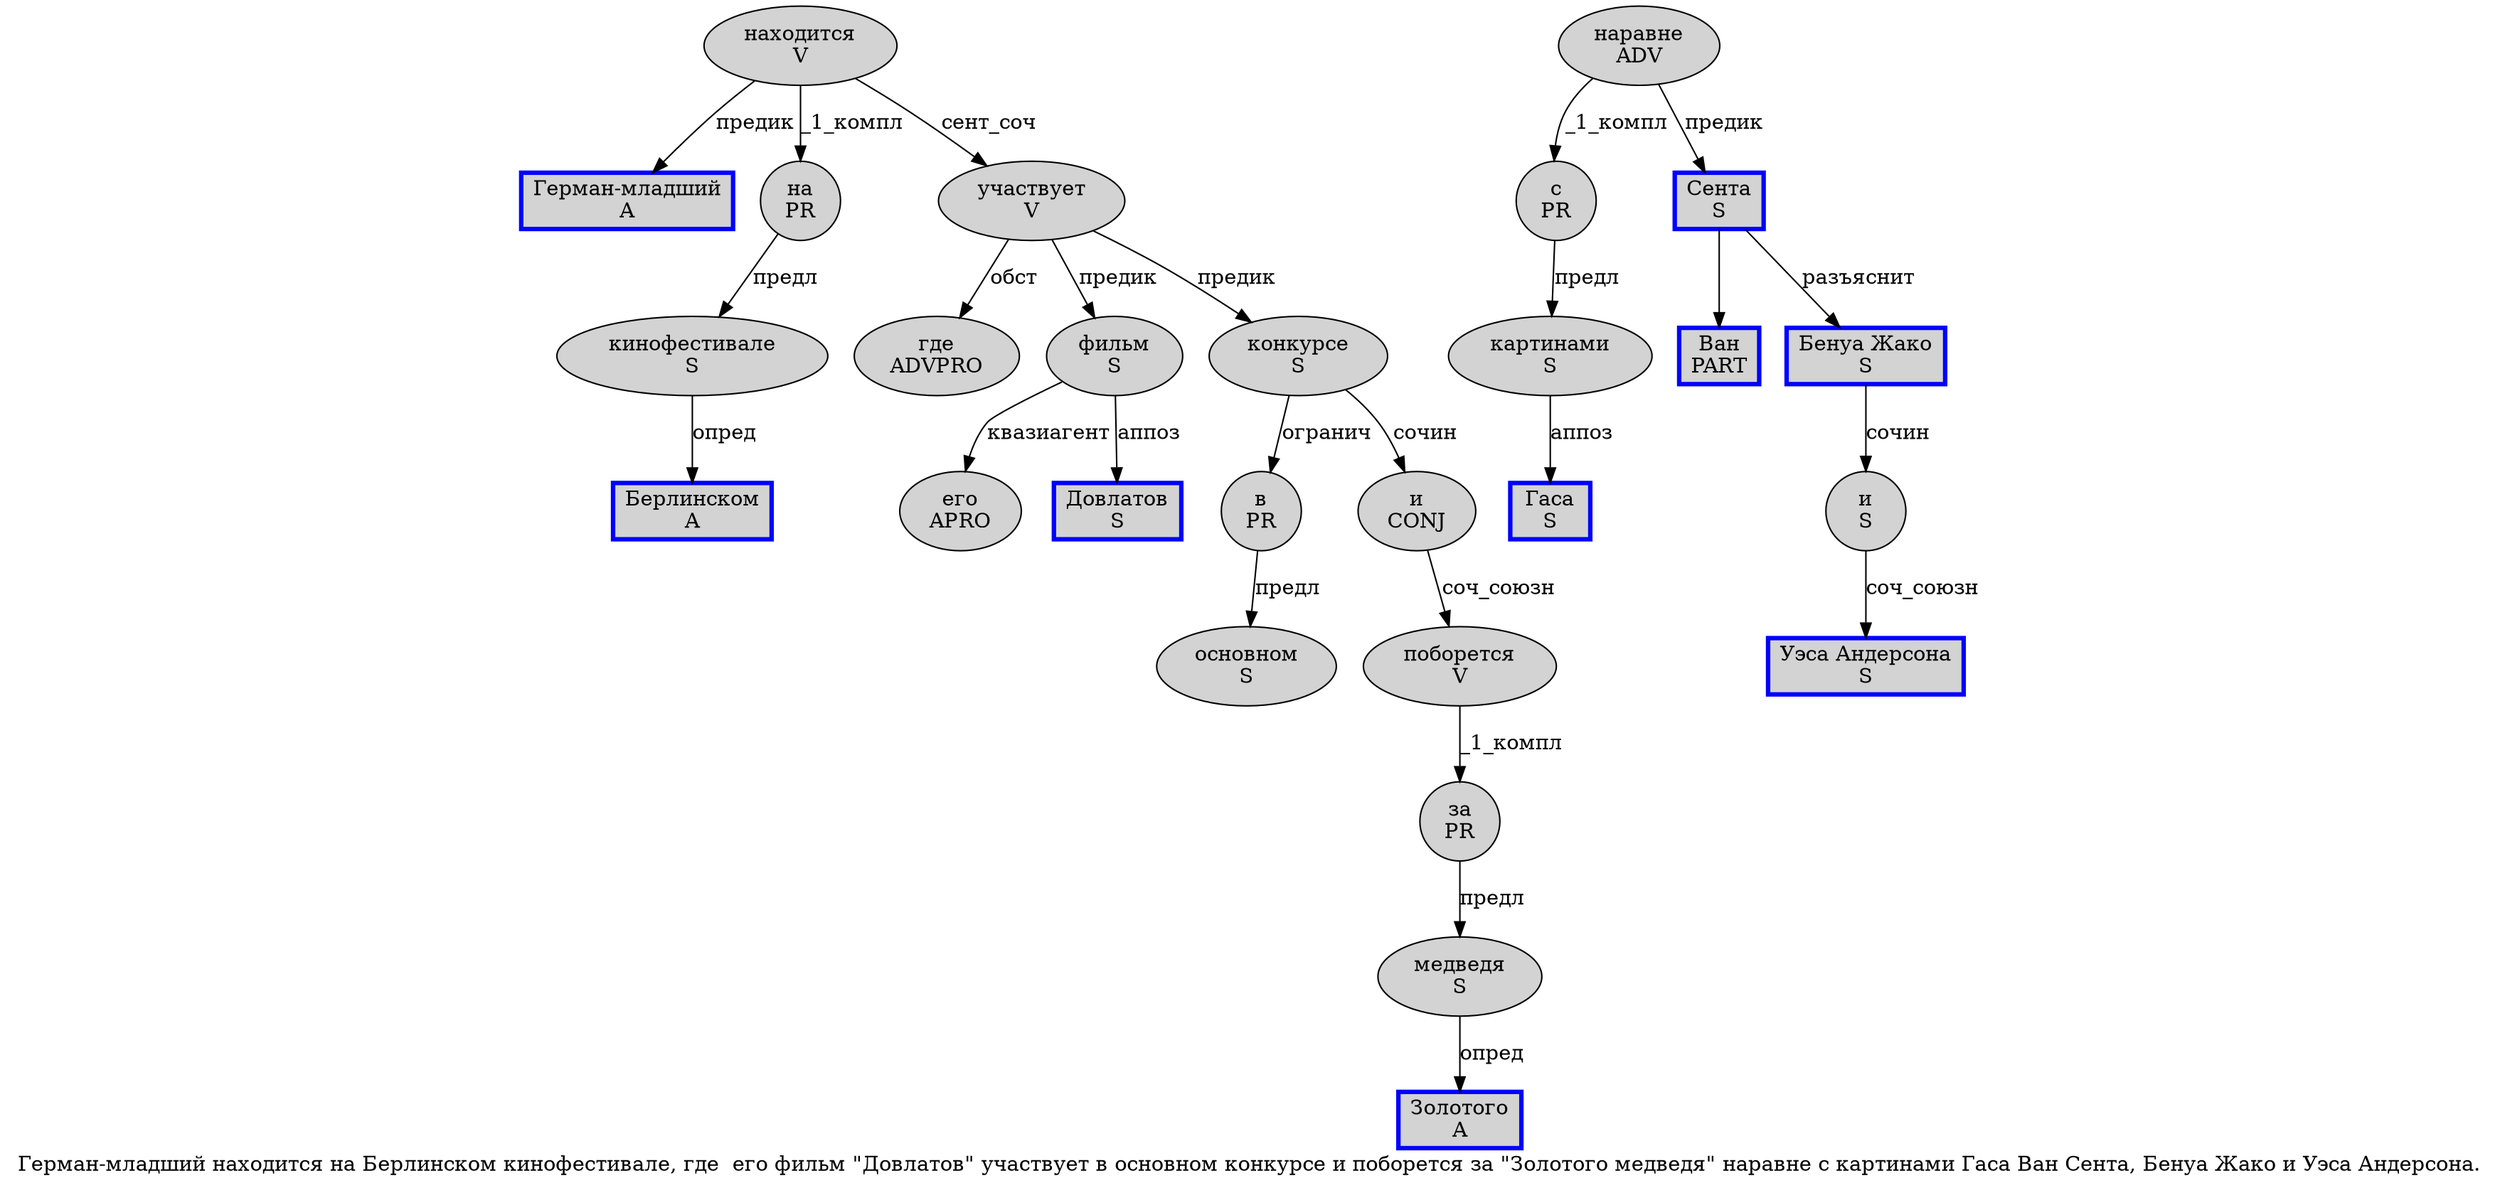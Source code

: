 digraph SENTENCE_535 {
	graph [label="Герман-младший находится на Берлинском кинофестивале, где  его фильм \"Довлатов\" участвует в основном конкурсе и поборется за \"Золотого медведя\" наравне с картинами Гаса Ван Сента, Бенуа Жако и Уэса Андерсона."]
	node [style=filled]
		0 [label="Герман-младший
A" color=blue fillcolor=lightgray penwidth=3 shape=box]
		1 [label="находится
V" color="" fillcolor=lightgray penwidth=1 shape=ellipse]
		2 [label="на
PR" color="" fillcolor=lightgray penwidth=1 shape=ellipse]
		3 [label="Берлинском
A" color=blue fillcolor=lightgray penwidth=3 shape=box]
		4 [label="кинофестивале
S" color="" fillcolor=lightgray penwidth=1 shape=ellipse]
		6 [label="где
ADVPRO" color="" fillcolor=lightgray penwidth=1 shape=ellipse]
		7 [label="его
APRO" color="" fillcolor=lightgray penwidth=1 shape=ellipse]
		8 [label="фильм
S" color="" fillcolor=lightgray penwidth=1 shape=ellipse]
		10 [label="Довлатов
S" color=blue fillcolor=lightgray penwidth=3 shape=box]
		12 [label="участвует
V" color="" fillcolor=lightgray penwidth=1 shape=ellipse]
		13 [label="в
PR" color="" fillcolor=lightgray penwidth=1 shape=ellipse]
		14 [label="основном
S" color="" fillcolor=lightgray penwidth=1 shape=ellipse]
		15 [label="конкурсе
S" color="" fillcolor=lightgray penwidth=1 shape=ellipse]
		16 [label="и
CONJ" color="" fillcolor=lightgray penwidth=1 shape=ellipse]
		17 [label="поборется
V" color="" fillcolor=lightgray penwidth=1 shape=ellipse]
		18 [label="за
PR" color="" fillcolor=lightgray penwidth=1 shape=ellipse]
		20 [label="Золотого
A" color=blue fillcolor=lightgray penwidth=3 shape=box]
		21 [label="медведя
S" color="" fillcolor=lightgray penwidth=1 shape=ellipse]
		23 [label="наравне
ADV" color="" fillcolor=lightgray penwidth=1 shape=ellipse]
		24 [label="с
PR" color="" fillcolor=lightgray penwidth=1 shape=ellipse]
		25 [label="картинами
S" color="" fillcolor=lightgray penwidth=1 shape=ellipse]
		26 [label="Гаса
S" color=blue fillcolor=lightgray penwidth=3 shape=box]
		27 [label="Ван
PART" color=blue fillcolor=lightgray penwidth=3 shape=box]
		28 [label="Сента
S" color=blue fillcolor=lightgray penwidth=3 shape=box]
		30 [label="Бенуа Жако
S" color=blue fillcolor=lightgray penwidth=3 shape=box]
		31 [label="и
S" color="" fillcolor=lightgray penwidth=1 shape=ellipse]
		32 [label="Уэса Андерсона
S" color=blue fillcolor=lightgray penwidth=3 shape=box]
			21 -> 20 [label="опред"]
			16 -> 17 [label="соч_союзн"]
			8 -> 7 [label="квазиагент"]
			8 -> 10 [label="аппоз"]
			1 -> 0 [label="предик"]
			1 -> 2 [label="_1_компл"]
			1 -> 12 [label="сент_соч"]
			23 -> 24 [label="_1_компл"]
			23 -> 28 [label="предик"]
			2 -> 4 [label="предл"]
			25 -> 26 [label="аппоз"]
			12 -> 6 [label="обст"]
			12 -> 8 [label="предик"]
			12 -> 15 [label="предик"]
			15 -> 13 [label="огранич"]
			15 -> 16 [label="сочин"]
			18 -> 21 [label="предл"]
			4 -> 3 [label="опред"]
			30 -> 31 [label="сочин"]
			13 -> 14 [label="предл"]
			31 -> 32 [label="соч_союзн"]
			17 -> 18 [label="_1_компл"]
			28 -> 27
			28 -> 30 [label="разъяснит"]
			24 -> 25 [label="предл"]
}